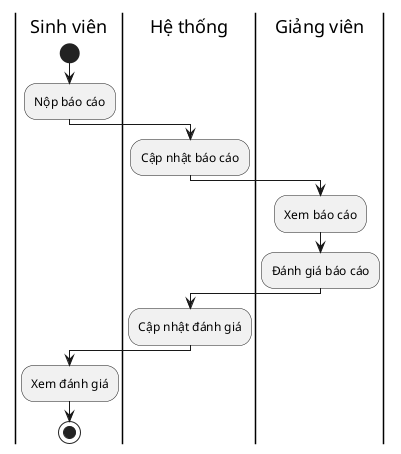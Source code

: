 @startuml
|Sinh viên|
start
:Nộp báo cáo;

|Hệ thống|
:Cập nhật báo cáo;

|Giảng viên|
:Xem báo cáo;
:Đánh giá báo cáo;

|Hệ thống|
:Cập nhật đánh giá;

|Sinh viên|
:Xem đánh giá;
stop
@enduml